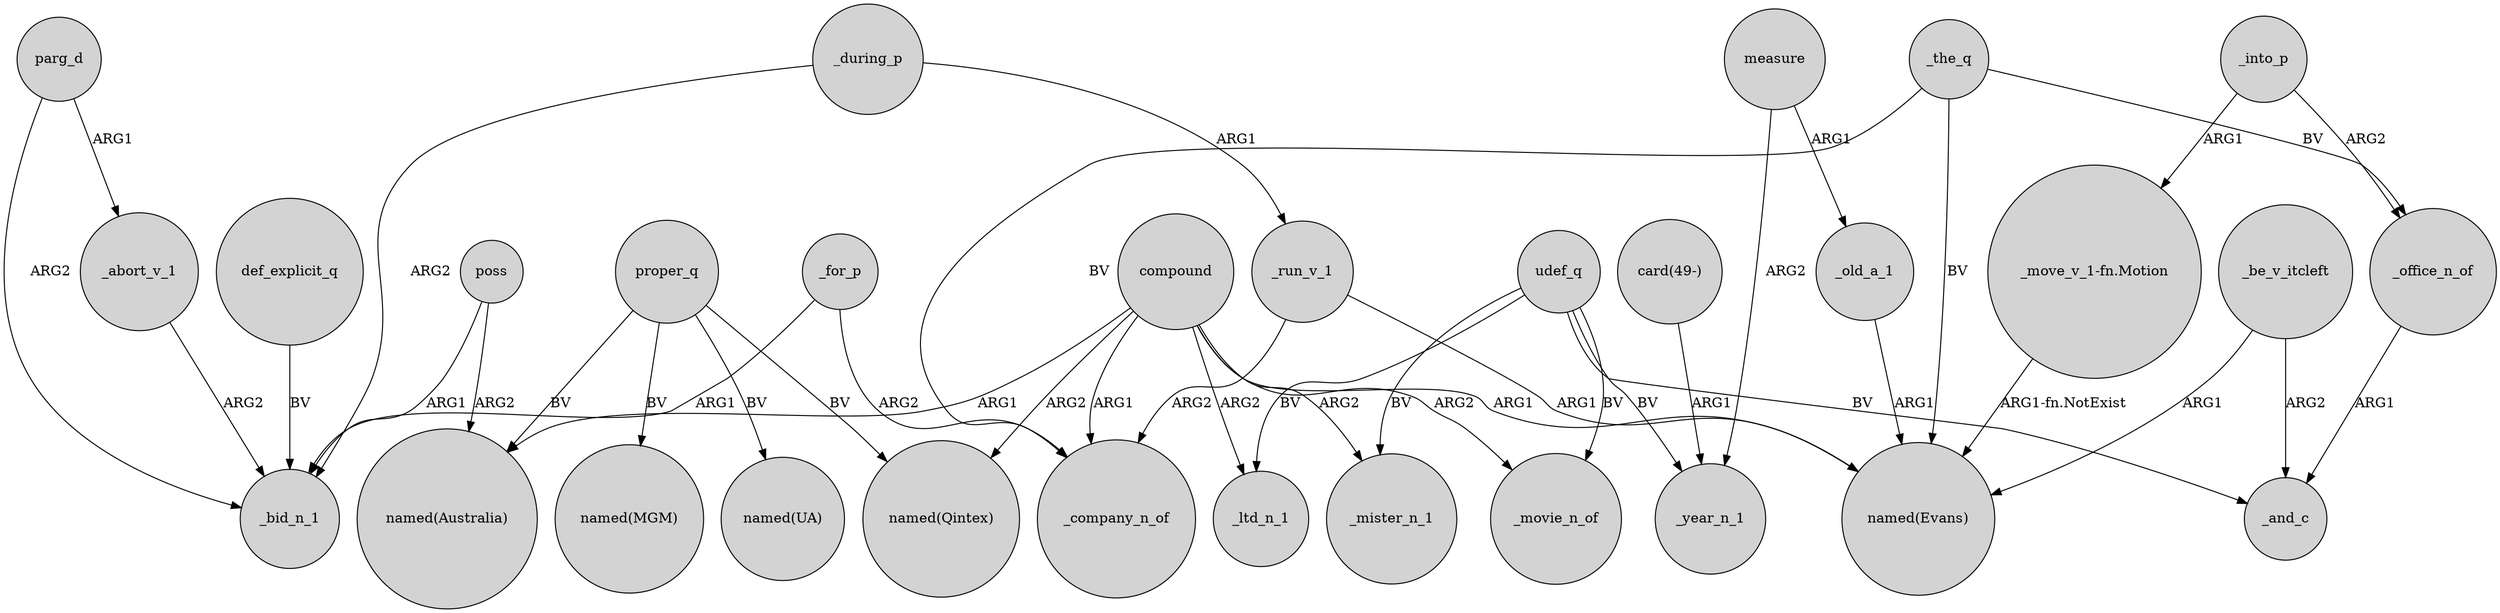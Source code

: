 digraph {
	node [shape=circle style=filled]
	_during_p -> _bid_n_1 [label=ARG2]
	_into_p -> _office_n_of [label=ARG2]
	_during_p -> _run_v_1 [label=ARG1]
	poss -> "named(Australia)" [label=ARG2]
	measure -> _year_n_1 [label=ARG2]
	parg_d -> _bid_n_1 [label=ARG2]
	proper_q -> "named(Qintex)" [label=BV]
	compound -> _mister_n_1 [label=ARG2]
	def_explicit_q -> _bid_n_1 [label=BV]
	proper_q -> "named(UA)" [label=BV]
	udef_q -> _mister_n_1 [label=BV]
	_the_q -> "named(Evans)" [label=BV]
	_into_p -> "_move_v_1-fn.Motion" [label=ARG1]
	compound -> "named(Qintex)" [label=ARG2]
	_office_n_of -> _and_c [label=ARG1]
	_the_q -> _office_n_of [label=BV]
	_the_q -> _company_n_of [label=BV]
	measure -> _old_a_1 [label=ARG1]
	compound -> _movie_n_of [label=ARG2]
	compound -> _company_n_of [label=ARG1]
	"card(49-)" -> _year_n_1 [label=ARG1]
	_run_v_1 -> _company_n_of [label=ARG2]
	_for_p -> _company_n_of [label=ARG2]
	compound -> "named(Evans)" [label=ARG1]
	proper_q -> "named(MGM)" [label=BV]
	poss -> _bid_n_1 [label=ARG1]
	_abort_v_1 -> _bid_n_1 [label=ARG2]
	_old_a_1 -> "named(Evans)" [label=ARG1]
	_be_v_itcleft -> "named(Evans)" [label=ARG1]
	compound -> _ltd_n_1 [label=ARG2]
	udef_q -> _year_n_1 [label=BV]
	_for_p -> _bid_n_1 [label=ARG1]
	compound -> "named(Australia)" [label=ARG1]
	_be_v_itcleft -> _and_c [label=ARG2]
	parg_d -> _abort_v_1 [label=ARG1]
	udef_q -> _and_c [label=BV]
	_run_v_1 -> "named(Evans)" [label=ARG1]
	udef_q -> _ltd_n_1 [label=BV]
	"_move_v_1-fn.Motion" -> "named(Evans)" [label="ARG1-fn.NotExist"]
	udef_q -> _movie_n_of [label=BV]
	proper_q -> "named(Australia)" [label=BV]
}

